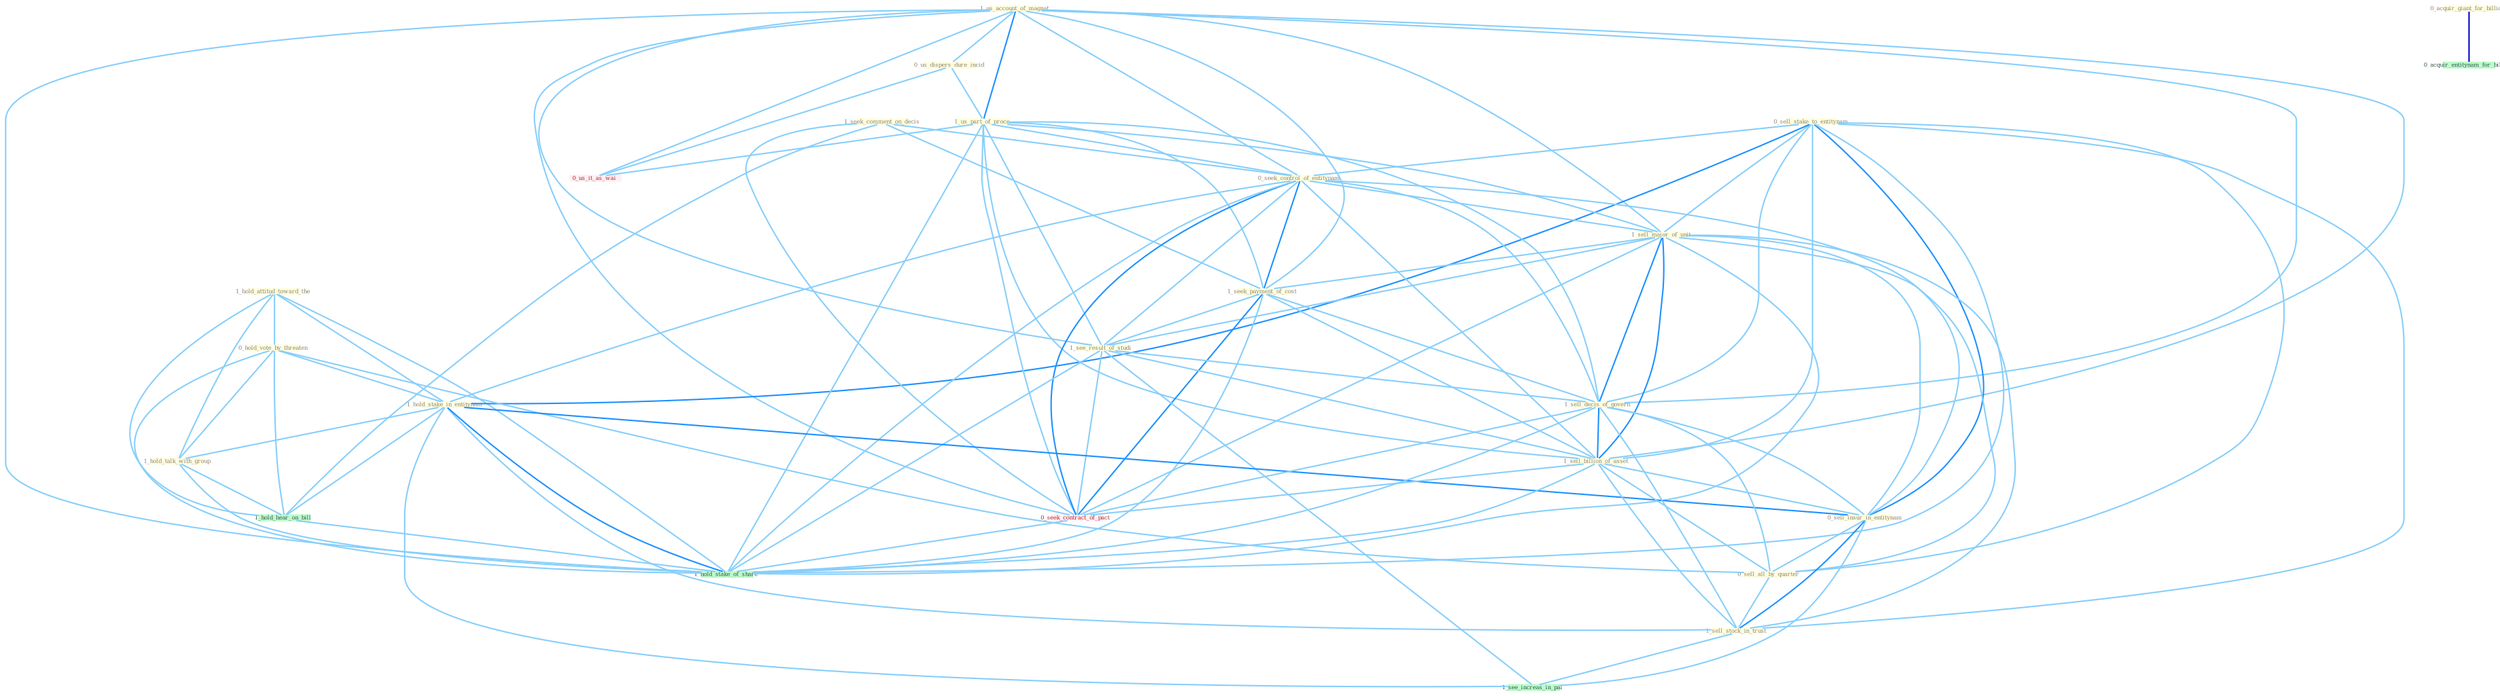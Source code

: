 Graph G{ 
    node
    [shape=polygon,style=filled,width=.5,height=.06,color="#BDFCC9",fixedsize=true,fontsize=4,
    fontcolor="#2f4f4f"];
    {node
    [color="#ffffe0", fontcolor="#8b7d6b"] "1_hold_attitud_toward_the " "1_us_account_of_magnat " "0_sell_stake_to_entitynam " "0_us_dispers_dure_incid " "1_seek_comment_on_decis " "0_acquir_giant_for_billion " "1_us_part_of_proce " "0_seek_control_of_entitynam " "1_sell_major_of_unit " "0_hold_vote_by_threaten " "1_seek_payment_of_cost " "1_see_result_of_studi " "1_hold_stake_in_entitynam " "1_sell_decis_of_govern " "1_sell_billion_of_asset " "0_sell_insur_in_entitynam " "0_sell_all_by_quarter " "1_hold_talk_with_group " "1_sell_stock_in_trust "}
{node [color="#fff0f5", fontcolor="#b22222"] "0_seek_contract_of_pact " "0_us_it_as_wai "}
edge [color="#B0E2FF"];

	"1_hold_attitud_toward_the " -- "0_hold_vote_by_threaten " [w="1", color="#87cefa" ];
	"1_hold_attitud_toward_the " -- "1_hold_stake_in_entitynam " [w="1", color="#87cefa" ];
	"1_hold_attitud_toward_the " -- "1_hold_talk_with_group " [w="1", color="#87cefa" ];
	"1_hold_attitud_toward_the " -- "1_hold_hear_on_bill " [w="1", color="#87cefa" ];
	"1_hold_attitud_toward_the " -- "1_hold_stake_of_share " [w="1", color="#87cefa" ];
	"1_us_account_of_magnat " -- "0_us_dispers_dure_incid " [w="1", color="#87cefa" ];
	"1_us_account_of_magnat " -- "1_us_part_of_proce " [w="2", color="#1e90ff" , len=0.8];
	"1_us_account_of_magnat " -- "0_seek_control_of_entitynam " [w="1", color="#87cefa" ];
	"1_us_account_of_magnat " -- "1_sell_major_of_unit " [w="1", color="#87cefa" ];
	"1_us_account_of_magnat " -- "1_seek_payment_of_cost " [w="1", color="#87cefa" ];
	"1_us_account_of_magnat " -- "1_see_result_of_studi " [w="1", color="#87cefa" ];
	"1_us_account_of_magnat " -- "1_sell_decis_of_govern " [w="1", color="#87cefa" ];
	"1_us_account_of_magnat " -- "1_sell_billion_of_asset " [w="1", color="#87cefa" ];
	"1_us_account_of_magnat " -- "0_seek_contract_of_pact " [w="1", color="#87cefa" ];
	"1_us_account_of_magnat " -- "0_us_it_as_wai " [w="1", color="#87cefa" ];
	"1_us_account_of_magnat " -- "1_hold_stake_of_share " [w="1", color="#87cefa" ];
	"0_sell_stake_to_entitynam " -- "0_seek_control_of_entitynam " [w="1", color="#87cefa" ];
	"0_sell_stake_to_entitynam " -- "1_sell_major_of_unit " [w="1", color="#87cefa" ];
	"0_sell_stake_to_entitynam " -- "1_hold_stake_in_entitynam " [w="2", color="#1e90ff" , len=0.8];
	"0_sell_stake_to_entitynam " -- "1_sell_decis_of_govern " [w="1", color="#87cefa" ];
	"0_sell_stake_to_entitynam " -- "1_sell_billion_of_asset " [w="1", color="#87cefa" ];
	"0_sell_stake_to_entitynam " -- "0_sell_insur_in_entitynam " [w="2", color="#1e90ff" , len=0.8];
	"0_sell_stake_to_entitynam " -- "0_sell_all_by_quarter " [w="1", color="#87cefa" ];
	"0_sell_stake_to_entitynam " -- "1_sell_stock_in_trust " [w="1", color="#87cefa" ];
	"0_sell_stake_to_entitynam " -- "1_hold_stake_of_share " [w="1", color="#87cefa" ];
	"0_us_dispers_dure_incid " -- "1_us_part_of_proce " [w="1", color="#87cefa" ];
	"0_us_dispers_dure_incid " -- "0_us_it_as_wai " [w="1", color="#87cefa" ];
	"1_seek_comment_on_decis " -- "0_seek_control_of_entitynam " [w="1", color="#87cefa" ];
	"1_seek_comment_on_decis " -- "1_seek_payment_of_cost " [w="1", color="#87cefa" ];
	"1_seek_comment_on_decis " -- "0_seek_contract_of_pact " [w="1", color="#87cefa" ];
	"1_seek_comment_on_decis " -- "1_hold_hear_on_bill " [w="1", color="#87cefa" ];
	"0_acquir_giant_for_billion " -- "0_acquir_entitynam_for_billion " [w="3", color="#0000cd" , len=0.6];
	"1_us_part_of_proce " -- "0_seek_control_of_entitynam " [w="1", color="#87cefa" ];
	"1_us_part_of_proce " -- "1_sell_major_of_unit " [w="1", color="#87cefa" ];
	"1_us_part_of_proce " -- "1_seek_payment_of_cost " [w="1", color="#87cefa" ];
	"1_us_part_of_proce " -- "1_see_result_of_studi " [w="1", color="#87cefa" ];
	"1_us_part_of_proce " -- "1_sell_decis_of_govern " [w="1", color="#87cefa" ];
	"1_us_part_of_proce " -- "1_sell_billion_of_asset " [w="1", color="#87cefa" ];
	"1_us_part_of_proce " -- "0_seek_contract_of_pact " [w="1", color="#87cefa" ];
	"1_us_part_of_proce " -- "0_us_it_as_wai " [w="1", color="#87cefa" ];
	"1_us_part_of_proce " -- "1_hold_stake_of_share " [w="1", color="#87cefa" ];
	"0_seek_control_of_entitynam " -- "1_sell_major_of_unit " [w="1", color="#87cefa" ];
	"0_seek_control_of_entitynam " -- "1_seek_payment_of_cost " [w="2", color="#1e90ff" , len=0.8];
	"0_seek_control_of_entitynam " -- "1_see_result_of_studi " [w="1", color="#87cefa" ];
	"0_seek_control_of_entitynam " -- "1_hold_stake_in_entitynam " [w="1", color="#87cefa" ];
	"0_seek_control_of_entitynam " -- "1_sell_decis_of_govern " [w="1", color="#87cefa" ];
	"0_seek_control_of_entitynam " -- "1_sell_billion_of_asset " [w="1", color="#87cefa" ];
	"0_seek_control_of_entitynam " -- "0_sell_insur_in_entitynam " [w="1", color="#87cefa" ];
	"0_seek_control_of_entitynam " -- "0_seek_contract_of_pact " [w="2", color="#1e90ff" , len=0.8];
	"0_seek_control_of_entitynam " -- "1_hold_stake_of_share " [w="1", color="#87cefa" ];
	"1_sell_major_of_unit " -- "1_seek_payment_of_cost " [w="1", color="#87cefa" ];
	"1_sell_major_of_unit " -- "1_see_result_of_studi " [w="1", color="#87cefa" ];
	"1_sell_major_of_unit " -- "1_sell_decis_of_govern " [w="2", color="#1e90ff" , len=0.8];
	"1_sell_major_of_unit " -- "1_sell_billion_of_asset " [w="2", color="#1e90ff" , len=0.8];
	"1_sell_major_of_unit " -- "0_sell_insur_in_entitynam " [w="1", color="#87cefa" ];
	"1_sell_major_of_unit " -- "0_sell_all_by_quarter " [w="1", color="#87cefa" ];
	"1_sell_major_of_unit " -- "1_sell_stock_in_trust " [w="1", color="#87cefa" ];
	"1_sell_major_of_unit " -- "0_seek_contract_of_pact " [w="1", color="#87cefa" ];
	"1_sell_major_of_unit " -- "1_hold_stake_of_share " [w="1", color="#87cefa" ];
	"0_hold_vote_by_threaten " -- "1_hold_stake_in_entitynam " [w="1", color="#87cefa" ];
	"0_hold_vote_by_threaten " -- "0_sell_all_by_quarter " [w="1", color="#87cefa" ];
	"0_hold_vote_by_threaten " -- "1_hold_talk_with_group " [w="1", color="#87cefa" ];
	"0_hold_vote_by_threaten " -- "1_hold_hear_on_bill " [w="1", color="#87cefa" ];
	"0_hold_vote_by_threaten " -- "1_hold_stake_of_share " [w="1", color="#87cefa" ];
	"1_seek_payment_of_cost " -- "1_see_result_of_studi " [w="1", color="#87cefa" ];
	"1_seek_payment_of_cost " -- "1_sell_decis_of_govern " [w="1", color="#87cefa" ];
	"1_seek_payment_of_cost " -- "1_sell_billion_of_asset " [w="1", color="#87cefa" ];
	"1_seek_payment_of_cost " -- "0_seek_contract_of_pact " [w="2", color="#1e90ff" , len=0.8];
	"1_seek_payment_of_cost " -- "1_hold_stake_of_share " [w="1", color="#87cefa" ];
	"1_see_result_of_studi " -- "1_sell_decis_of_govern " [w="1", color="#87cefa" ];
	"1_see_result_of_studi " -- "1_sell_billion_of_asset " [w="1", color="#87cefa" ];
	"1_see_result_of_studi " -- "0_seek_contract_of_pact " [w="1", color="#87cefa" ];
	"1_see_result_of_studi " -- "1_see_increas_in_pai " [w="1", color="#87cefa" ];
	"1_see_result_of_studi " -- "1_hold_stake_of_share " [w="1", color="#87cefa" ];
	"1_hold_stake_in_entitynam " -- "0_sell_insur_in_entitynam " [w="2", color="#1e90ff" , len=0.8];
	"1_hold_stake_in_entitynam " -- "1_hold_talk_with_group " [w="1", color="#87cefa" ];
	"1_hold_stake_in_entitynam " -- "1_sell_stock_in_trust " [w="1", color="#87cefa" ];
	"1_hold_stake_in_entitynam " -- "1_see_increas_in_pai " [w="1", color="#87cefa" ];
	"1_hold_stake_in_entitynam " -- "1_hold_hear_on_bill " [w="1", color="#87cefa" ];
	"1_hold_stake_in_entitynam " -- "1_hold_stake_of_share " [w="2", color="#1e90ff" , len=0.8];
	"1_sell_decis_of_govern " -- "1_sell_billion_of_asset " [w="2", color="#1e90ff" , len=0.8];
	"1_sell_decis_of_govern " -- "0_sell_insur_in_entitynam " [w="1", color="#87cefa" ];
	"1_sell_decis_of_govern " -- "0_sell_all_by_quarter " [w="1", color="#87cefa" ];
	"1_sell_decis_of_govern " -- "1_sell_stock_in_trust " [w="1", color="#87cefa" ];
	"1_sell_decis_of_govern " -- "0_seek_contract_of_pact " [w="1", color="#87cefa" ];
	"1_sell_decis_of_govern " -- "1_hold_stake_of_share " [w="1", color="#87cefa" ];
	"1_sell_billion_of_asset " -- "0_sell_insur_in_entitynam " [w="1", color="#87cefa" ];
	"1_sell_billion_of_asset " -- "0_sell_all_by_quarter " [w="1", color="#87cefa" ];
	"1_sell_billion_of_asset " -- "1_sell_stock_in_trust " [w="1", color="#87cefa" ];
	"1_sell_billion_of_asset " -- "0_seek_contract_of_pact " [w="1", color="#87cefa" ];
	"1_sell_billion_of_asset " -- "1_hold_stake_of_share " [w="1", color="#87cefa" ];
	"0_sell_insur_in_entitynam " -- "0_sell_all_by_quarter " [w="1", color="#87cefa" ];
	"0_sell_insur_in_entitynam " -- "1_sell_stock_in_trust " [w="2", color="#1e90ff" , len=0.8];
	"0_sell_insur_in_entitynam " -- "1_see_increas_in_pai " [w="1", color="#87cefa" ];
	"0_sell_all_by_quarter " -- "1_sell_stock_in_trust " [w="1", color="#87cefa" ];
	"1_hold_talk_with_group " -- "1_hold_hear_on_bill " [w="1", color="#87cefa" ];
	"1_hold_talk_with_group " -- "1_hold_stake_of_share " [w="1", color="#87cefa" ];
	"1_sell_stock_in_trust " -- "1_see_increas_in_pai " [w="1", color="#87cefa" ];
	"0_seek_contract_of_pact " -- "1_hold_stake_of_share " [w="1", color="#87cefa" ];
	"1_hold_hear_on_bill " -- "1_hold_stake_of_share " [w="1", color="#87cefa" ];
}